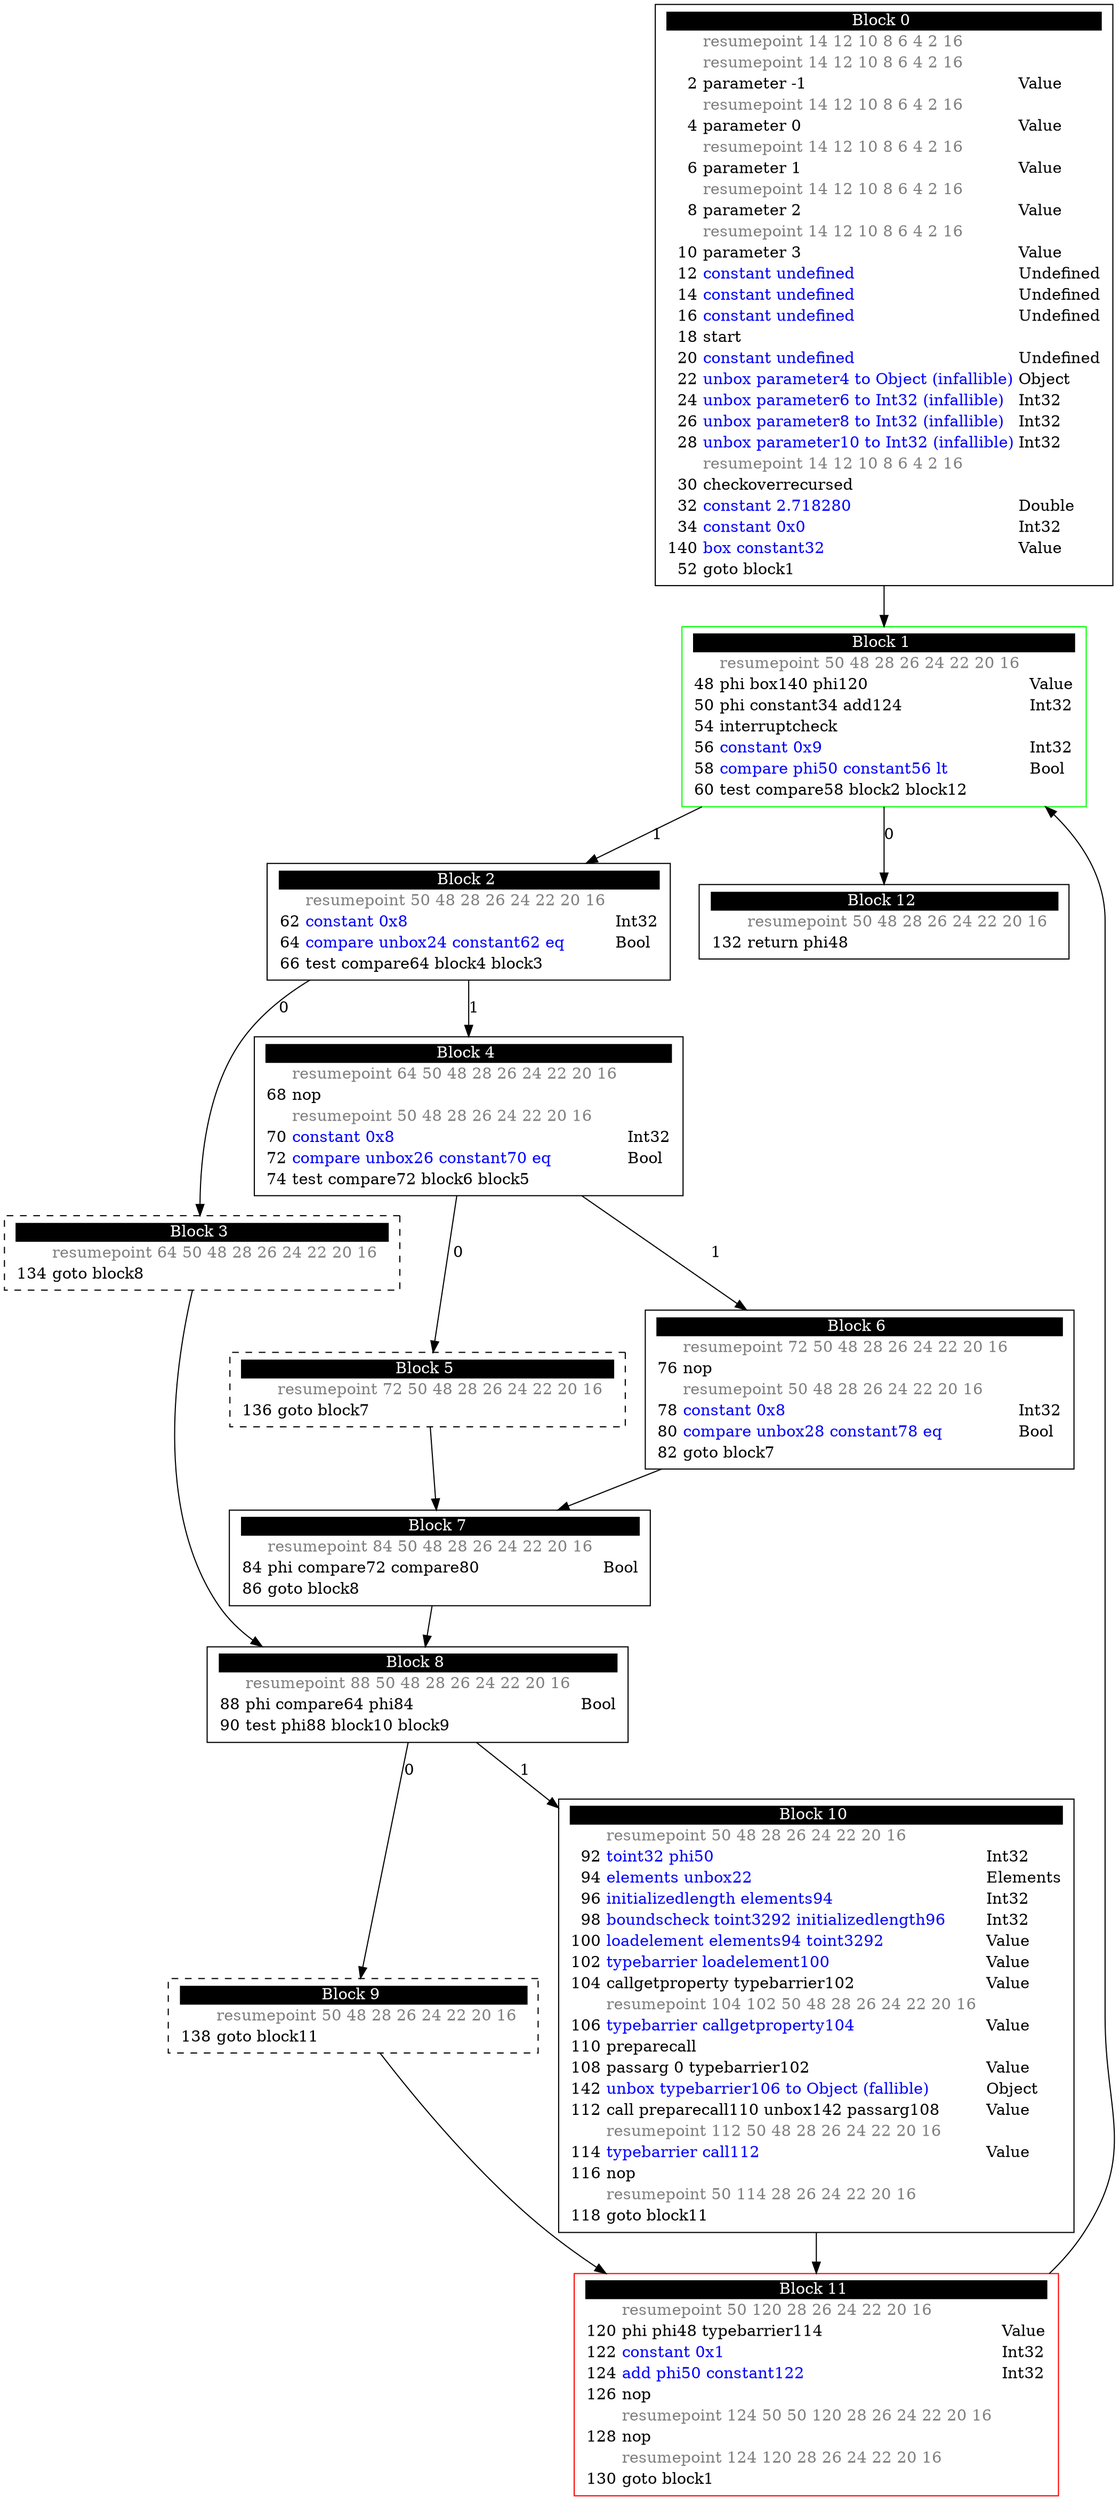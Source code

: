 digraph {
  rankdir=TB
  splines=true

  "Block0" [ shape=box label=<<table border="0" cellborder="0" cellpadding="1"><tr><td align="center" bgcolor="black" colspan="3"><font color="white">Block 0 </font></td></tr><tr><td align="left"></td><td align="left"><font color="grey50">resumepoint 14 12 10 8 6 4 2 16 </font></td><td></td></tr><tr><td align="left"></td><td align="left"><font color="grey50">resumepoint 14 12 10 8 6 4 2 16 </font></td><td></td></tr><tr><td align="right" port="i2">2</td><td align="left">parameter -1</td><td align="left">Value</td></tr><tr><td align="left"></td><td align="left"><font color="grey50">resumepoint 14 12 10 8 6 4 2 16 </font></td><td></td></tr><tr><td align="right" port="i4">4</td><td align="left">parameter 0</td><td align="left">Value</td></tr><tr><td align="left"></td><td align="left"><font color="grey50">resumepoint 14 12 10 8 6 4 2 16 </font></td><td></td></tr><tr><td align="right" port="i6">6</td><td align="left">parameter 1</td><td align="left">Value</td></tr><tr><td align="left"></td><td align="left"><font color="grey50">resumepoint 14 12 10 8 6 4 2 16 </font></td><td></td></tr><tr><td align="right" port="i8">8</td><td align="left">parameter 2</td><td align="left">Value</td></tr><tr><td align="left"></td><td align="left"><font color="grey50">resumepoint 14 12 10 8 6 4 2 16 </font></td><td></td></tr><tr><td align="right" port="i10">10</td><td align="left">parameter 3</td><td align="left">Value</td></tr><tr><td align="right" port="i12">12</td><td align="left"><font color="blue">constant undefined</font></td><td align="left">Undefined</td></tr><tr><td align="right" port="i14">14</td><td align="left"><font color="blue">constant undefined</font></td><td align="left">Undefined</td></tr><tr><td align="right" port="i16">16</td><td align="left"><font color="blue">constant undefined</font></td><td align="left">Undefined</td></tr><tr><td align="right" port="i18">18</td><td align="left">start</td></tr><tr><td align="right" port="i20">20</td><td align="left"><font color="blue">constant undefined</font></td><td align="left">Undefined</td></tr><tr><td align="right" port="i22">22</td><td align="left"><font color="blue">unbox parameter4 to Object (infallible)</font></td><td align="left">Object</td></tr><tr><td align="right" port="i24">24</td><td align="left"><font color="blue">unbox parameter6 to Int32 (infallible)</font></td><td align="left">Int32</td></tr><tr><td align="right" port="i26">26</td><td align="left"><font color="blue">unbox parameter8 to Int32 (infallible)</font></td><td align="left">Int32</td></tr><tr><td align="right" port="i28">28</td><td align="left"><font color="blue">unbox parameter10 to Int32 (infallible)</font></td><td align="left">Int32</td></tr><tr><td align="left"></td><td align="left"><font color="grey50">resumepoint 14 12 10 8 6 4 2 16 </font></td><td></td></tr><tr><td align="right" port="i30">30</td><td align="left">checkoverrecursed</td></tr><tr><td align="right" port="i32">32</td><td align="left"><font color="blue">constant 2.718280</font></td><td align="left">Double</td></tr><tr><td align="right" port="i34">34</td><td align="left"><font color="blue">constant 0x0</font></td><td align="left">Int32</td></tr><tr><td align="right" port="i140">140</td><td align="left"><font color="blue">box constant32</font></td><td align="left">Value</td></tr><tr><td align="right" port="i52">52</td><td align="left">goto block1</td></tr></table>> ] ;
  "Block1" [ color=green shape=box label=<<table border="0" cellborder="0" cellpadding="1"><tr><td align="center" bgcolor="black" colspan="3"><font color="white">Block 1 </font></td></tr><tr><td align="left"></td><td align="left"><font color="grey50">resumepoint 50 48 28 26 24 22 20 16 </font></td><td></td></tr><tr><td align="right" port="i48">48</td><td align="left">phi box140 phi120</td><td align="left">Value</td></tr><tr><td align="right" port="i50">50</td><td align="left">phi constant34 add124</td><td align="left">Int32</td></tr><tr><td align="right" port="i54">54</td><td align="left">interruptcheck</td></tr><tr><td align="right" port="i56">56</td><td align="left"><font color="blue">constant 0x9</font></td><td align="left">Int32</td></tr><tr><td align="right" port="i58">58</td><td align="left"><font color="blue">compare phi50 constant56 lt</font></td><td align="left">Bool</td></tr><tr><td align="right" port="i60">60</td><td align="left">test compare58 block2 block12</td></tr></table>> ] ;
  "Block2" [ shape=box label=<<table border="0" cellborder="0" cellpadding="1"><tr><td align="center" bgcolor="black" colspan="3"><font color="white">Block 2 </font></td></tr><tr><td align="left"></td><td align="left"><font color="grey50">resumepoint 50 48 28 26 24 22 20 16 </font></td><td></td></tr><tr><td align="right" port="i62">62</td><td align="left"><font color="blue">constant 0x8</font></td><td align="left">Int32</td></tr><tr><td align="right" port="i64">64</td><td align="left"><font color="blue">compare unbox24 constant62 eq</font></td><td align="left">Bool</td></tr><tr><td align="right" port="i66">66</td><td align="left">test compare64 block4 block3</td></tr></table>> ] ;
  "Block3" [ shape=box style=dashed label=<<table border="0" cellborder="0" cellpadding="1"><tr><td align="center" bgcolor="black" colspan="3"><font color="white">Block 3 </font></td></tr><tr><td align="left"></td><td align="left"><font color="grey50">resumepoint 64 50 48 28 26 24 22 20 16 </font></td><td></td></tr><tr><td align="right" port="i134">134</td><td align="left">goto block8</td></tr></table>> ] ;
  "Block4" [ shape=box label=<<table border="0" cellborder="0" cellpadding="1"><tr><td align="center" bgcolor="black" colspan="3"><font color="white">Block 4 </font></td></tr><tr><td align="left"></td><td align="left"><font color="grey50">resumepoint 64 50 48 28 26 24 22 20 16 </font></td><td></td></tr><tr><td align="right" port="i68">68</td><td align="left">nop</td></tr><tr><td align="left"></td><td align="left"><font color="grey50">resumepoint 50 48 28 26 24 22 20 16 </font></td><td></td></tr><tr><td align="right" port="i70">70</td><td align="left"><font color="blue">constant 0x8</font></td><td align="left">Int32</td></tr><tr><td align="right" port="i72">72</td><td align="left"><font color="blue">compare unbox26 constant70 eq</font></td><td align="left">Bool</td></tr><tr><td align="right" port="i74">74</td><td align="left">test compare72 block6 block5</td></tr></table>> ] ;
  "Block5" [ shape=box style=dashed label=<<table border="0" cellborder="0" cellpadding="1"><tr><td align="center" bgcolor="black" colspan="3"><font color="white">Block 5 </font></td></tr><tr><td align="left"></td><td align="left"><font color="grey50">resumepoint 72 50 48 28 26 24 22 20 16 </font></td><td></td></tr><tr><td align="right" port="i136">136</td><td align="left">goto block7</td></tr></table>> ] ;
  "Block6" [ shape=box label=<<table border="0" cellborder="0" cellpadding="1"><tr><td align="center" bgcolor="black" colspan="3"><font color="white">Block 6 </font></td></tr><tr><td align="left"></td><td align="left"><font color="grey50">resumepoint 72 50 48 28 26 24 22 20 16 </font></td><td></td></tr><tr><td align="right" port="i76">76</td><td align="left">nop</td></tr><tr><td align="left"></td><td align="left"><font color="grey50">resumepoint 50 48 28 26 24 22 20 16 </font></td><td></td></tr><tr><td align="right" port="i78">78</td><td align="left"><font color="blue">constant 0x8</font></td><td align="left">Int32</td></tr><tr><td align="right" port="i80">80</td><td align="left"><font color="blue">compare unbox28 constant78 eq</font></td><td align="left">Bool</td></tr><tr><td align="right" port="i82">82</td><td align="left">goto block7</td></tr></table>> ] ;
  "Block7" [ shape=box label=<<table border="0" cellborder="0" cellpadding="1"><tr><td align="center" bgcolor="black" colspan="3"><font color="white">Block 7 </font></td></tr><tr><td align="left"></td><td align="left"><font color="grey50">resumepoint 84 50 48 28 26 24 22 20 16 </font></td><td></td></tr><tr><td align="right" port="i84">84</td><td align="left">phi compare72 compare80</td><td align="left">Bool</td></tr><tr><td align="right" port="i86">86</td><td align="left">goto block8</td></tr></table>> ] ;
  "Block8" [ shape=box label=<<table border="0" cellborder="0" cellpadding="1"><tr><td align="center" bgcolor="black" colspan="3"><font color="white">Block 8 </font></td></tr><tr><td align="left"></td><td align="left"><font color="grey50">resumepoint 88 50 48 28 26 24 22 20 16 </font></td><td></td></tr><tr><td align="right" port="i88">88</td><td align="left">phi compare64 phi84</td><td align="left">Bool</td></tr><tr><td align="right" port="i90">90</td><td align="left">test phi88 block10 block9</td></tr></table>> ] ;
  "Block9" [ shape=box style=dashed label=<<table border="0" cellborder="0" cellpadding="1"><tr><td align="center" bgcolor="black" colspan="3"><font color="white">Block 9 </font></td></tr><tr><td align="left"></td><td align="left"><font color="grey50">resumepoint 50 48 28 26 24 22 20 16 </font></td><td></td></tr><tr><td align="right" port="i138">138</td><td align="left">goto block11</td></tr></table>> ] ;
  "Block10" [ shape=box label=<<table border="0" cellborder="0" cellpadding="1"><tr><td align="center" bgcolor="black" colspan="3"><font color="white">Block 10 </font></td></tr><tr><td align="left"></td><td align="left"><font color="grey50">resumepoint 50 48 28 26 24 22 20 16 </font></td><td></td></tr><tr><td align="right" port="i92">92</td><td align="left"><font color="blue">toint32 phi50</font></td><td align="left">Int32</td></tr><tr><td align="right" port="i94">94</td><td align="left"><font color="blue">elements unbox22</font></td><td align="left">Elements</td></tr><tr><td align="right" port="i96">96</td><td align="left"><font color="blue">initializedlength elements94</font></td><td align="left">Int32</td></tr><tr><td align="right" port="i98">98</td><td align="left"><font color="blue">boundscheck toint3292 initializedlength96</font></td><td align="left">Int32</td></tr><tr><td align="right" port="i100">100</td><td align="left"><font color="blue">loadelement elements94 toint3292</font></td><td align="left">Value</td></tr><tr><td align="right" port="i102">102</td><td align="left"><font color="blue">typebarrier loadelement100</font></td><td align="left">Value</td></tr><tr><td align="right" port="i104">104</td><td align="left">callgetproperty typebarrier102</td><td align="left">Value</td></tr><tr><td align="left"></td><td align="left"><font color="grey50">resumepoint 104 102 50 48 28 26 24 22 20 16 </font></td><td></td></tr><tr><td align="right" port="i106">106</td><td align="left"><font color="blue">typebarrier callgetproperty104</font></td><td align="left">Value</td></tr><tr><td align="right" port="i110">110</td><td align="left">preparecall</td></tr><tr><td align="right" port="i108">108</td><td align="left">passarg 0 typebarrier102</td><td align="left">Value</td></tr><tr><td align="right" port="i142">142</td><td align="left"><font color="blue">unbox typebarrier106 to Object (fallible)</font></td><td align="left">Object</td></tr><tr><td align="right" port="i112">112</td><td align="left">call preparecall110 unbox142 passarg108</td><td align="left">Value</td></tr><tr><td align="left"></td><td align="left"><font color="grey50">resumepoint 112 50 48 28 26 24 22 20 16 </font></td><td></td></tr><tr><td align="right" port="i114">114</td><td align="left"><font color="blue">typebarrier call112</font></td><td align="left">Value</td></tr><tr><td align="right" port="i116">116</td><td align="left">nop</td></tr><tr><td align="left"></td><td align="left"><font color="grey50">resumepoint 50 114 28 26 24 22 20 16 </font></td><td></td></tr><tr><td align="right" port="i118">118</td><td align="left">goto block11</td></tr></table>> ] ;
  "Block11" [ color=red shape=box label=<<table border="0" cellborder="0" cellpadding="1"><tr><td align="center" bgcolor="black" colspan="3"><font color="white">Block 11 </font></td></tr><tr><td align="left"></td><td align="left"><font color="grey50">resumepoint 50 120 28 26 24 22 20 16 </font></td><td></td></tr><tr><td align="right" port="i120">120</td><td align="left">phi phi48 typebarrier114</td><td align="left">Value</td></tr><tr><td align="right" port="i122">122</td><td align="left"><font color="blue">constant 0x1</font></td><td align="left">Int32</td></tr><tr><td align="right" port="i124">124</td><td align="left"><font color="blue">add phi50 constant122</font></td><td align="left">Int32</td></tr><tr><td align="right" port="i126">126</td><td align="left">nop</td></tr><tr><td align="left"></td><td align="left"><font color="grey50">resumepoint 124 50 50 120 28 26 24 22 20 16 </font></td><td></td></tr><tr><td align="right" port="i128">128</td><td align="left">nop</td></tr><tr><td align="left"></td><td align="left"><font color="grey50">resumepoint 124 120 28 26 24 22 20 16 </font></td><td></td></tr><tr><td align="right" port="i130">130</td><td align="left">goto block1</td></tr></table>> ] ;
  "Block12" [ shape=box label=<<table border="0" cellborder="0" cellpadding="1"><tr><td align="center" bgcolor="black" colspan="3"><font color="white">Block 12 </font></td></tr><tr><td align="left"></td><td align="left"><font color="grey50">resumepoint 50 48 28 26 24 22 20 16 </font></td><td></td></tr><tr><td align="right" port="i132">132</td><td align="left">return phi48</td></tr></table>> ] ;

  "Block0" -> "Block1" ;
  "Block1" -> "Block2" [ label=1 ] ;
  "Block1" -> "Block12" [ label=0 ] ;
  "Block2" -> "Block4" [ label=1 ] ;
  "Block2" -> "Block3" [ label=0 ] ;
  "Block3" -> "Block8" ;
  "Block4" -> "Block6" [ label=1 ] ;
  "Block4" -> "Block5" [ label=0 ] ;
  "Block5" -> "Block7" ;
  "Block6" -> "Block7" ;
  "Block7" -> "Block8" ;
  "Block8" -> "Block10" [ label=1 ] ;
  "Block8" -> "Block9" [ label=0 ] ;
  "Block9" -> "Block11" ;
  "Block10" -> "Block11" ;
  "Block11" -> "Block1" ;
}

